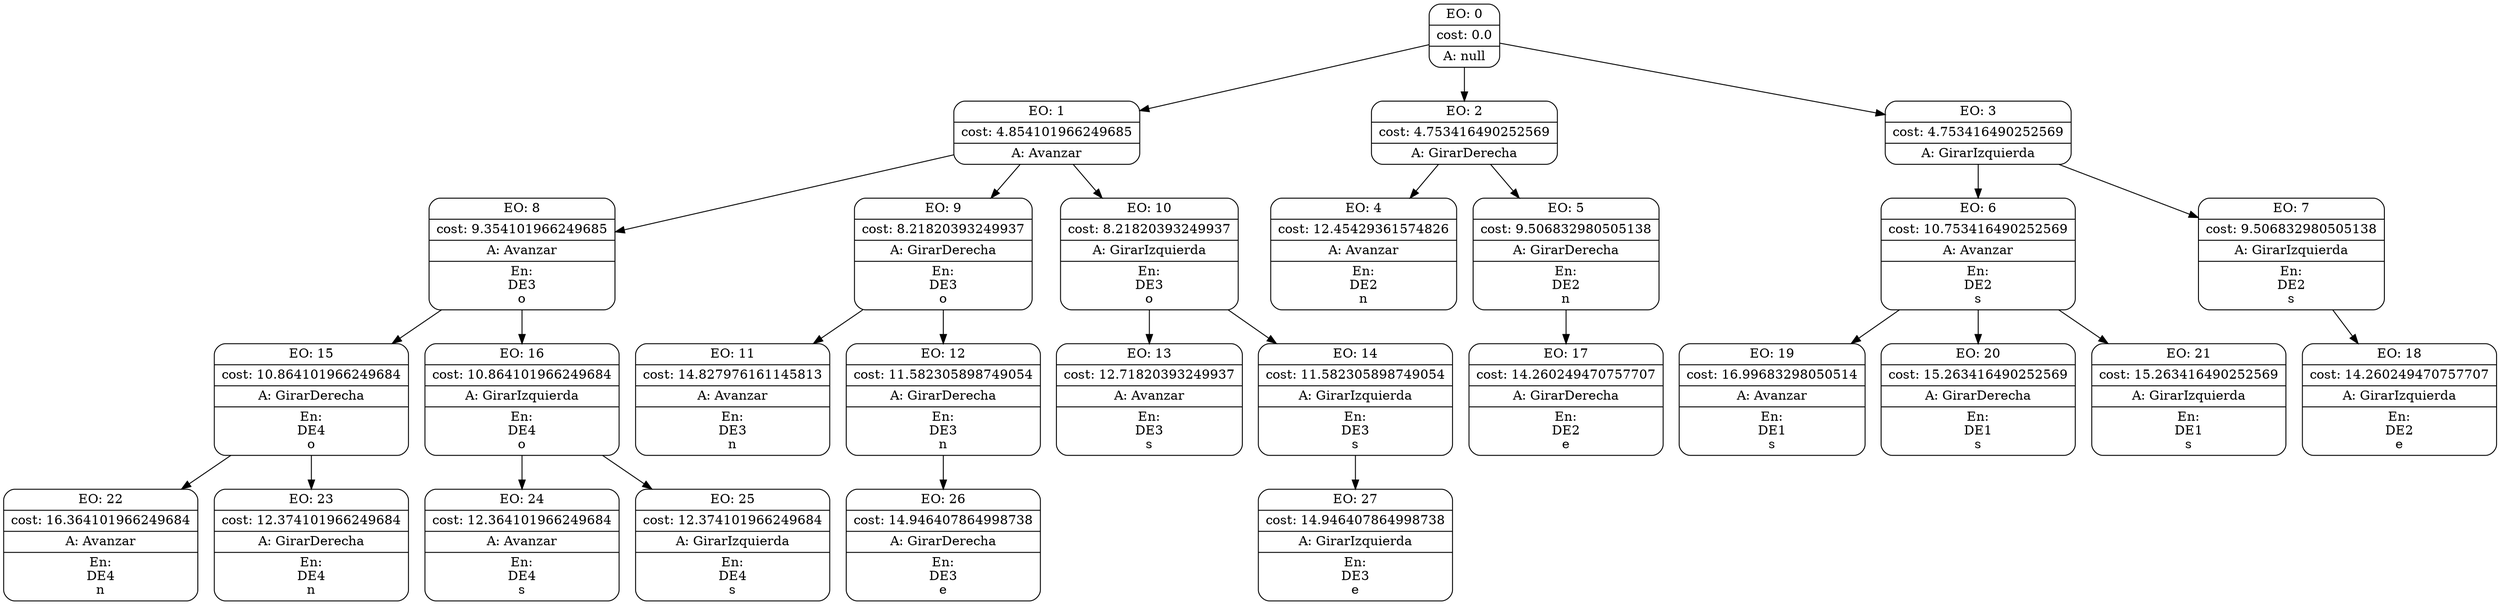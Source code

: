 digraph g {
node [shape = Mrecord];
nodo0[label="{EO: 0|cost: 0.0|A: null}"]
nodo1[label="{EO: 1|cost: 4.854101966249685|A: Avanzar}"]
nodo8[label="{EO: 8|cost: 9.354101966249685|A: Avanzar|En:\nDE3\no}"]
nodo15[label="{EO: 15|cost: 10.864101966249684|A: GirarDerecha|En:\nDE4\no}"]
nodo22[label="{EO: 22|cost: 16.364101966249684|A: Avanzar|En:\nDE4\nn}"]

nodo15 -> nodo22;
nodo23[label="{EO: 23|cost: 12.374101966249684|A: GirarDerecha|En:\nDE4\nn}"]

nodo15 -> nodo23;

nodo8 -> nodo15;
nodo16[label="{EO: 16|cost: 10.864101966249684|A: GirarIzquierda|En:\nDE4\no}"]
nodo24[label="{EO: 24|cost: 12.364101966249684|A: Avanzar|En:\nDE4\ns}"]

nodo16 -> nodo24;
nodo25[label="{EO: 25|cost: 12.374101966249684|A: GirarIzquierda|En:\nDE4\ns}"]

nodo16 -> nodo25;

nodo8 -> nodo16;

nodo1 -> nodo8;
nodo9[label="{EO: 9|cost: 8.21820393249937|A: GirarDerecha|En:\nDE3\no}"]
nodo11[label="{EO: 11|cost: 14.827976161145813|A: Avanzar|En:\nDE3\nn}"]

nodo9 -> nodo11;
nodo12[label="{EO: 12|cost: 11.582305898749054|A: GirarDerecha|En:\nDE3\nn}"]
nodo26[label="{EO: 26|cost: 14.946407864998738|A: GirarDerecha|En:\nDE3\ne}"]

nodo12 -> nodo26;

nodo9 -> nodo12;

nodo1 -> nodo9;
nodo10[label="{EO: 10|cost: 8.21820393249937|A: GirarIzquierda|En:\nDE3\no}"]
nodo13[label="{EO: 13|cost: 12.71820393249937|A: Avanzar|En:\nDE3\ns}"]

nodo10 -> nodo13;
nodo14[label="{EO: 14|cost: 11.582305898749054|A: GirarIzquierda|En:\nDE3\ns}"]
nodo27[label="{EO: 27|cost: 14.946407864998738|A: GirarIzquierda|En:\nDE3\ne}"]

nodo14 -> nodo27;

nodo10 -> nodo14;

nodo1 -> nodo10;

nodo0 -> nodo1;
nodo2[label="{EO: 2|cost: 4.753416490252569|A: GirarDerecha}"]
nodo4[label="{EO: 4|cost: 12.45429361574826|A: Avanzar|En:\nDE2\nn}"]

nodo2 -> nodo4;
nodo5[label="{EO: 5|cost: 9.506832980505138|A: GirarDerecha|En:\nDE2\nn}"]
nodo17[label="{EO: 17|cost: 14.260249470757707|A: GirarDerecha|En:\nDE2\ne}"]

nodo5 -> nodo17;

nodo2 -> nodo5;

nodo0 -> nodo2;
nodo3[label="{EO: 3|cost: 4.753416490252569|A: GirarIzquierda}"]
nodo6[label="{EO: 6|cost: 10.753416490252569|A: Avanzar|En:\nDE2\ns}"]
nodo19[label="{EO: 19|cost: 16.99683298050514|A: Avanzar|En:\nDE1\ns}"]

nodo6 -> nodo19;
nodo20[label="{EO: 20|cost: 15.263416490252569|A: GirarDerecha|En:\nDE1\ns}"]

nodo6 -> nodo20;
nodo21[label="{EO: 21|cost: 15.263416490252569|A: GirarIzquierda|En:\nDE1\ns}"]

nodo6 -> nodo21;

nodo3 -> nodo6;
nodo7[label="{EO: 7|cost: 9.506832980505138|A: GirarIzquierda|En:\nDE2\ns}"]
nodo18[label="{EO: 18|cost: 14.260249470757707|A: GirarIzquierda|En:\nDE2\ne}"]

nodo7 -> nodo18;

nodo3 -> nodo7;

nodo0 -> nodo3;


}